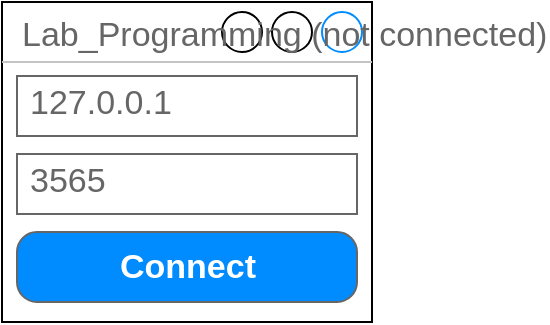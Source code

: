 <mxfile version="10.7.5" type="device"><diagram name="Connect Window" id="2cc2dc42-3aac-f2a9-1cec-7a8b7cbee084"><mxGraphModel dx="1400" dy="755" grid="1" gridSize="10" guides="1" tooltips="1" connect="1" arrows="1" fold="1" page="1" pageScale="1" pageWidth="1100" pageHeight="850" background="#ffffff" math="0" shadow="0"><root><mxCell id="0"/><mxCell id="1" parent="0"/><mxCell id="_SI0xYBLDwgT2PBkYXC6-1" value="Lab_Programming (not connected)" style="strokeWidth=1;shadow=0;dashed=0;align=center;html=1;shape=mxgraph.mockup.containers.window;align=left;verticalAlign=top;spacingLeft=8;strokeColor2=#008cff;strokeColor3=#c4c4c4;fontColor=#666666;fillColor=#ffffff;mainText=;fontSize=17;labelBackgroundColor=none;" vertex="1" parent="1"><mxGeometry x="455" y="345" width="185" height="160" as="geometry"/></mxCell><mxCell id="WxHlLkSTPdn9kwQNUk0C-4" value="3565" style="strokeWidth=1;shadow=0;dashed=0;align=center;html=1;shape=mxgraph.mockup.text.textBox;fillColor=#ffffff;fontColor=#666666;align=left;fontSize=17;spacingLeft=4;spacingTop=-3;strokeColor=#666666;mainText=" vertex="1" parent="1"><mxGeometry x="462.5" y="421" width="170" height="30" as="geometry"/></mxCell><mxCell id="WxHlLkSTPdn9kwQNUk0C-6" value="Connect" style="strokeWidth=1;shadow=0;dashed=0;align=center;html=1;shape=mxgraph.mockup.buttons.button;strokeColor=#666666;fontColor=#ffffff;mainText=;buttonStyle=round;fontSize=17;fontStyle=1;fillColor=#008cff;whiteSpace=wrap;" vertex="1" parent="1"><mxGeometry x="462.5" y="460" width="170" height="35" as="geometry"/></mxCell><mxCell id="WxHlLkSTPdn9kwQNUk0C-3" value="127.0.0.1&lt;br&gt;" style="strokeWidth=1;shadow=0;dashed=0;align=center;html=1;shape=mxgraph.mockup.text.textBox;fillColor=#ffffff;fontColor=#666666;align=left;fontSize=17;spacingLeft=4;spacingTop=-3;strokeColor=#666666;mainText=" vertex="1" parent="1"><mxGeometry x="462.5" y="382" width="170" height="30" as="geometry"/></mxCell></root></mxGraphModel></diagram><diagram name="Main Window (not logged in)" id="1pri1nLBdrMn8fLoaGBf"><mxGraphModel dx="1400" dy="755" grid="1" gridSize="10" guides="1" tooltips="1" connect="1" arrows="1" fold="1" page="1" pageScale="1" pageWidth="1100" pageHeight="850" background="#ffffff" math="0" shadow="0"><root><mxCell id="fZoVY0txiPvGzkS2jVmz-0"/><mxCell id="fZoVY0txiPvGzkS2jVmz-1" parent="fZoVY0txiPvGzkS2jVmz-0"/><mxCell id="fZoVY0txiPvGzkS2jVmz-2" value="Lab_Programming (not logged in)" style="strokeWidth=1;shadow=0;dashed=0;align=center;html=1;shape=mxgraph.mockup.containers.window;align=left;verticalAlign=top;spacingLeft=8;strokeColor2=#008cff;strokeColor3=#c4c4c4;fontColor=#666666;fillColor=#ffffff;mainText=;fontSize=17;labelBackgroundColor=none;" vertex="1" parent="fZoVY0txiPvGzkS2jVmz-1"><mxGeometry x="20" y="20" width="1060" height="810" as="geometry"/></mxCell><mxCell id="j1vATc0kbdT9ujCcf26L-0" value="" style="strokeWidth=1;shadow=0;dashed=0;align=center;html=1;shape=mxgraph.mockup.forms.rrect;rSize=0;strokeColor=#999999;fillColor=#ffffff;" vertex="1" parent="fZoVY0txiPvGzkS2jVmz-1"><mxGeometry x="20" y="50" width="1060" height="30" as="geometry"/></mxCell><mxCell id="j1vATc0kbdT9ujCcf26L-1" value="File&lt;br&gt;" style="strokeColor=inherit;fillColor=inherit;gradientColor=inherit;strokeWidth=1;shadow=0;dashed=0;align=center;html=1;shape=mxgraph.mockup.forms.rrect;rSize=0;fontSize=17;fontColor=#666666;" vertex="1" parent="j1vATc0kbdT9ujCcf26L-0"><mxGeometry width="90" height="30" as="geometry"/></mxCell><mxCell id="j1vATc0kbdT9ujCcf26L-2" value="Help" style="strokeColor=inherit;fillColor=inherit;gradientColor=inherit;strokeWidth=1;shadow=0;dashed=0;align=center;html=1;shape=mxgraph.mockup.forms.rrect;rSize=0;fontSize=17;fontColor=#666666;" vertex="1" parent="j1vATc0kbdT9ujCcf26L-0"><mxGeometry x="88" width="102" height="30" as="geometry"/></mxCell><mxCell id="j1vATc0kbdT9ujCcf26L-10" value="" style="strokeWidth=1;shadow=0;dashed=0;align=center;html=1;shape=mxgraph.mockup.containers.marginRect2;rectMarginTop=32;strokeColor=#666666;fillColor=#ffffff;gradientColor=none;" vertex="1" parent="fZoVY0txiPvGzkS2jVmz-1"><mxGeometry x="30" y="100" width="730" height="720" as="geometry"/></mxCell><mxCell id="j1vATc0kbdT9ujCcf26L-12" value="List&lt;br&gt;" style="strokeWidth=1;shadow=0;dashed=0;align=center;html=1;shape=mxgraph.mockup.containers.rrect;rSize=0;fontSize=17;fontColor=#666666;strokeColor=#666666;fillColor=#FFFFFF;" vertex="1" parent="j1vATc0kbdT9ujCcf26L-10"><mxGeometry width="60" height="25" relative="1" as="geometry"><mxPoint x="75" as="offset"/></mxGeometry></mxCell><mxCell id="j1vATc0kbdT9ujCcf26L-14" value="" style="strokeWidth=1;shadow=0;dashed=0;align=center;html=1;shape=mxgraph.mockup.containers.topButton;rSize=5;strokeColor=#008cff;fillColor=#008cff;gradientColor=none;resizeWidth=1;movable=0;deletable=1;" vertex="1" parent="j1vATc0kbdT9ujCcf26L-10"><mxGeometry width="730" height="7" relative="1" as="geometry"><mxPoint y="25" as="offset"/></mxGeometry></mxCell><mxCell id="j1vATc0kbdT9ujCcf26L-11" value="Map" style="strokeColor=#008CFF;fillColor=#008CFF;gradientColor=inherit;strokeWidth=1;shadow=0;dashed=0;align=center;html=1;shape=mxgraph.mockup.containers.rrect;rSize=0;fontSize=17;fontColor=#FFFFFF;gradientColor=none;" vertex="1" parent="j1vATc0kbdT9ujCcf26L-10"><mxGeometry width="60" height="25" relative="1" as="geometry"><mxPoint x="10" as="offset"/></mxGeometry></mxCell><mxCell id="8aASlIM3Zq9LBH6LRAbH-0" value="" style="verticalLabelPosition=bottom;shadow=0;dashed=0;align=center;html=1;verticalAlign=top;strokeWidth=1;shape=mxgraph.mockup.markup.line;strokeColor=#999999;fillColor=#FFFFFF;fontSize=17;fontColor=#666666;" vertex="1" parent="j1vATc0kbdT9ujCcf26L-10"><mxGeometry y="355" width="730" height="20" as="geometry"/></mxCell><mxCell id="8aASlIM3Zq9LBH6LRAbH-3" value="" style="verticalLabelPosition=bottom;shadow=0;dashed=0;align=center;html=1;verticalAlign=top;strokeWidth=1;shape=mxgraph.mockup.markup.line;strokeColor=#999999;direction=north;fillColor=#FFFFFF;fontSize=17;fontColor=#666666;" vertex="1" parent="j1vATc0kbdT9ujCcf26L-10"><mxGeometry x="355" y="30" width="20" height="690" as="geometry"/></mxCell><mxCell id="8aASlIM3Zq9LBH6LRAbH-4" value="" style="verticalLabelPosition=bottom;shadow=0;dashed=0;align=center;html=1;verticalAlign=top;strokeWidth=1;shape=mxgraph.mockup.graphics.simpleIcon;strokeColor=#999999;fillColor=#ffffff;fontSize=17;fontColor=#666666;" vertex="1" parent="j1vATc0kbdT9ujCcf26L-10"><mxGeometry x="180" y="240" width="50" height="50" as="geometry"/></mxCell><mxCell id="8aASlIM3Zq9LBH6LRAbH-5" value="oaoaoa" style="text;html=1;strokeColor=none;fillColor=none;align=center;verticalAlign=middle;whiteSpace=wrap;rounded=0;fontSize=17;fontColor=#666666;" vertex="1" parent="j1vATc0kbdT9ujCcf26L-10"><mxGeometry x="185" y="290" width="40" height="20" as="geometry"/></mxCell><mxCell id="2MqLQjdddtAcb4mH-GXP-2" value="" style="shape=mxgraph.mockup.containers.marginRect;rectMarginTop=10;strokeColor=#666666;fillColor=#ffffff;strokeWidth=1;dashed=0;rounded=1;arcSize=5;recursiveResize=0;fontColor=#666666;" vertex="1" parent="fZoVY0txiPvGzkS2jVmz-1"><mxGeometry x="790" y="100" width="280" height="90" as="geometry"/></mxCell><mxCell id="2MqLQjdddtAcb4mH-GXP-4" value="Current user: &amp;lt;anonymous&amp;gt;" style="text;html=1;strokeColor=none;fillColor=none;align=left;verticalAlign=middle;whiteSpace=wrap;rounded=0;fontColor=#666666;" vertex="1" parent="fZoVY0txiPvGzkS2jVmz-1"><mxGeometry x="800" y="120" width="260" height="20" as="geometry"/></mxCell><mxCell id="2MqLQjdddtAcb4mH-GXP-5" value="Change user" style="strokeWidth=1;shadow=0;dashed=0;align=center;html=1;shape=mxgraph.mockup.buttons.button;strokeColor=#666666;fontColor=#ffffff;mainText=;buttonStyle=round;fontSize=17;fontStyle=1;fillColor=#008cff;whiteSpace=wrap;" vertex="1" parent="fZoVY0txiPvGzkS2jVmz-1"><mxGeometry x="800" y="150" width="260" height="30" as="geometry"/></mxCell><mxCell id="s3PyNT1RtB8e3w7yZ6so-0" value="" style="shape=mxgraph.mockup.containers.marginRect;rectMarginTop=10;strokeColor=#666666;fillColor=#ffffff;strokeWidth=1;dashed=0;rounded=1;arcSize=5;recursiveResize=0;fontColor=#666666;" vertex="1" parent="fZoVY0txiPvGzkS2jVmz-1"><mxGeometry x="770" y="100" width="300" height="90" as="geometry"/></mxCell><mxCell id="s3PyNT1RtB8e3w7yZ6so-1" value="Add element" style="strokeWidth=1;shadow=0;dashed=0;align=center;html=1;shape=mxgraph.mockup.buttons.button;strokeColor=#666666;fontColor=#ffffff;mainText=;buttonStyle=round;fontSize=17;fontStyle=1;fillColor=#008cff;whiteSpace=wrap;" vertex="1" parent="fZoVY0txiPvGzkS2jVmz-1"><mxGeometry x="770" y="250" width="300" height="40" as="geometry"/></mxCell><mxCell id="s3PyNT1RtB8e3w7yZ6so-2" value="Remove element" style="strokeWidth=1;shadow=0;dashed=0;align=center;html=1;shape=mxgraph.mockup.buttons.button;strokeColor=#666666;fontColor=#ffffff;mainText=;buttonStyle=round;fontSize=17;fontStyle=1;fillColor=#008cff;whiteSpace=wrap;" vertex="1" parent="fZoVY0txiPvGzkS2jVmz-1"><mxGeometry x="770" y="300" width="300" height="40" as="geometry"/></mxCell><mxCell id="s3PyNT1RtB8e3w7yZ6so-3" value="Remove lower elements" style="strokeWidth=1;shadow=0;dashed=0;align=center;html=1;shape=mxgraph.mockup.buttons.button;strokeColor=#666666;fontColor=#ffffff;mainText=;buttonStyle=round;fontSize=17;fontStyle=1;fillColor=#008cff;whiteSpace=wrap;" vertex="1" parent="fZoVY0txiPvGzkS2jVmz-1"><mxGeometry x="770" y="350" width="300" height="40" as="geometry"/></mxCell><mxCell id="s3PyNT1RtB8e3w7yZ6so-4" value="Remove greater elements" style="strokeWidth=1;shadow=0;dashed=0;align=center;html=1;shape=mxgraph.mockup.buttons.button;strokeColor=#666666;fontColor=#ffffff;mainText=;buttonStyle=round;fontSize=17;fontStyle=1;fillColor=#008cff;whiteSpace=wrap;" vertex="1" parent="fZoVY0txiPvGzkS2jVmz-1"><mxGeometry x="770" y="400" width="300" height="40" as="geometry"/></mxCell><mxCell id="s3PyNT1RtB8e3w7yZ6so-5" value="Collection information" style="strokeWidth=1;shadow=0;dashed=0;align=center;html=1;shape=mxgraph.mockup.buttons.button;strokeColor=#666666;fontColor=#ffffff;mainText=;buttonStyle=round;fontSize=17;fontStyle=1;fillColor=#008cff;whiteSpace=wrap;" vertex="1" parent="fZoVY0txiPvGzkS2jVmz-1"><mxGeometry x="770" y="200" width="300" height="40" as="geometry"/></mxCell><mxCell id="6wy1Dr3ax2GsNPxn8rQg-0" value="Current user: &amp;lt;anonymous&amp;gt;" style="text;html=1;strokeColor=none;fillColor=none;align=left;verticalAlign=middle;whiteSpace=wrap;rounded=0;fontColor=#666666;" vertex="1" parent="fZoVY0txiPvGzkS2jVmz-1"><mxGeometry x="780" y="120" width="280" height="20" as="geometry"/></mxCell><mxCell id="6wy1Dr3ax2GsNPxn8rQg-1" value="Change user" style="strokeWidth=1;shadow=0;dashed=0;align=center;html=1;shape=mxgraph.mockup.buttons.button;strokeColor=#666666;fontColor=#ffffff;mainText=;buttonStyle=round;fontSize=17;fontStyle=1;fillColor=#008cff;whiteSpace=wrap;" vertex="1" parent="fZoVY0txiPvGzkS2jVmz-1"><mxGeometry x="780" y="150" width="280" height="30" as="geometry"/></mxCell></root></mxGraphModel></diagram><diagram name="Main Window" id="mJ7F1yQ6FYLH4IkzP14G"><mxGraphModel dx="480" dy="259" grid="1" gridSize="10" guides="1" tooltips="1" connect="1" arrows="1" fold="1" page="1" pageScale="1" pageWidth="1100" pageHeight="850" background="#ffffff" math="0" shadow="0"><root><mxCell id="d0TpRYed9eCvetHtlOiZ-0"/><mxCell id="d0TpRYed9eCvetHtlOiZ-1" parent="d0TpRYed9eCvetHtlOiZ-0"/><mxCell id="d0TpRYed9eCvetHtlOiZ-2" value="Lab_Programming (ProgMiner)" style="strokeWidth=1;shadow=0;dashed=0;align=center;html=1;shape=mxgraph.mockup.containers.window;align=left;verticalAlign=top;spacingLeft=8;strokeColor2=#008cff;strokeColor3=#c4c4c4;fontColor=#666666;fillColor=#ffffff;mainText=;fontSize=17;labelBackgroundColor=none;" vertex="1" parent="d0TpRYed9eCvetHtlOiZ-1"><mxGeometry x="20" y="20" width="1060" height="810" as="geometry"/></mxCell><mxCell id="d0TpRYed9eCvetHtlOiZ-3" value="" style="strokeWidth=1;shadow=0;dashed=0;align=center;html=1;shape=mxgraph.mockup.forms.rrect;rSize=0;strokeColor=#999999;fillColor=#ffffff;" vertex="1" parent="d0TpRYed9eCvetHtlOiZ-1"><mxGeometry x="20" y="50" width="1060" height="30" as="geometry"/></mxCell><mxCell id="d0TpRYed9eCvetHtlOiZ-4" value="File&lt;br&gt;" style="strokeColor=inherit;fillColor=inherit;gradientColor=inherit;strokeWidth=1;shadow=0;dashed=0;align=center;html=1;shape=mxgraph.mockup.forms.rrect;rSize=0;fontSize=17;fontColor=#666666;" vertex="1" parent="d0TpRYed9eCvetHtlOiZ-3"><mxGeometry width="90" height="30" as="geometry"/></mxCell><mxCell id="d0TpRYed9eCvetHtlOiZ-5" value="Help" style="strokeColor=inherit;fillColor=inherit;gradientColor=inherit;strokeWidth=1;shadow=0;dashed=0;align=center;html=1;shape=mxgraph.mockup.forms.rrect;rSize=0;fontSize=17;fontColor=#666666;" vertex="1" parent="d0TpRYed9eCvetHtlOiZ-3"><mxGeometry x="88" width="102" height="30" as="geometry"/></mxCell><mxCell id="d0TpRYed9eCvetHtlOiZ-6" value="" style="strokeWidth=1;shadow=0;dashed=0;align=center;html=1;shape=mxgraph.mockup.containers.marginRect2;rectMarginTop=32;strokeColor=#666666;fillColor=#ffffff;gradientColor=none;" vertex="1" parent="d0TpRYed9eCvetHtlOiZ-1"><mxGeometry x="30" y="100" width="730" height="720" as="geometry"/></mxCell><mxCell id="d0TpRYed9eCvetHtlOiZ-7" value="List&lt;br&gt;" style="strokeWidth=1;shadow=0;dashed=0;align=center;html=1;shape=mxgraph.mockup.containers.rrect;rSize=0;fontSize=17;fontColor=#FFFFFF;strokeColor=#008CFF;fillColor=#008CFF;" vertex="1" parent="d0TpRYed9eCvetHtlOiZ-6"><mxGeometry width="60" height="25" relative="1" as="geometry"><mxPoint x="75" as="offset"/></mxGeometry></mxCell><mxCell id="d0TpRYed9eCvetHtlOiZ-8" value="" style="strokeWidth=1;shadow=0;dashed=0;align=center;html=1;shape=mxgraph.mockup.containers.topButton;rSize=5;strokeColor=#008cff;fillColor=#008cff;gradientColor=none;resizeWidth=1;movable=0;deletable=1;" vertex="1" parent="d0TpRYed9eCvetHtlOiZ-6"><mxGeometry width="730" height="7" relative="1" as="geometry"><mxPoint y="25" as="offset"/></mxGeometry></mxCell><mxCell id="d0TpRYed9eCvetHtlOiZ-9" value="Map" style="strokeColor=#666666;fillColor=#FFFFFF;gradientColor=inherit;strokeWidth=1;shadow=0;dashed=0;align=center;html=1;shape=mxgraph.mockup.containers.rrect;rSize=0;fontSize=17;fontColor=#666666;gradientColor=none;" vertex="1" parent="d0TpRYed9eCvetHtlOiZ-6"><mxGeometry width="60" height="25" relative="1" as="geometry"><mxPoint x="10" as="offset"/></mxGeometry></mxCell><mxCell id="ANlEH88L2S9Uc6YS_Bjr-5" value="&lt;table border=&quot;1&quot; width=&quot;100%&quot; cellpadding=&quot;4&quot; style=&quot;width: 100% ; height: 100% ; border-collapse: collapse&quot;&gt;&lt;tbody&gt;&lt;tr style=&quot;background-color: #a7c942 ; color: #ffffff ; border: 1px solid #98bf21&quot;&gt;&lt;th align=&quot;left&quot;&gt;Name&lt;/th&gt;&lt;th align=&quot;left&quot;&gt;Volume&lt;/th&gt;&lt;th align=&quot;left&quot;&gt;Creating time&lt;/th&gt;&lt;td&gt;&lt;b&gt;Position&lt;/b&gt;&lt;/td&gt;&lt;td&gt;&lt;b&gt;Lives&lt;/b&gt;&lt;/td&gt;&lt;td&gt;&lt;b&gt;Items&lt;/b&gt;&lt;/td&gt;&lt;/tr&gt;&lt;tr&gt;&lt;td&gt;oaoaoa&lt;/td&gt;&lt;td&gt;3.22&lt;/td&gt;&lt;td&gt;11 Sep 2001 13:37:43&lt;/td&gt;&lt;td&gt;(23, 24, 53.3)&lt;/td&gt;&lt;td&gt;&lt;br&gt;&lt;/td&gt;&lt;td&gt;&amp;nbsp; &amp;nbsp; &amp;nbsp; &amp;nbsp; &amp;nbsp; &amp;nbsp;&amp;nbsp;&lt;/td&gt;&lt;/tr&gt;&lt;tr&gt;&lt;td&gt;&lt;br&gt;&lt;/td&gt;&lt;td&gt;&lt;br&gt;&lt;/td&gt;&lt;td&gt;&lt;br&gt;&lt;/td&gt;&lt;td&gt;&lt;br&gt;&lt;/td&gt;&lt;td&gt;&lt;br&gt;&lt;/td&gt;&lt;td&gt;&lt;br&gt;&lt;/td&gt;&lt;/tr&gt;&lt;tr&gt;&lt;td&gt;&lt;br&gt;&lt;/td&gt;&lt;td&gt;&lt;br&gt;&lt;/td&gt;&lt;td&gt;&lt;br&gt;&lt;/td&gt;&lt;td&gt;&lt;br&gt;&lt;/td&gt;&lt;td&gt;&lt;br&gt;&lt;/td&gt;&lt;td&gt;&lt;br&gt;&lt;/td&gt;&lt;/tr&gt;&lt;tr&gt;&lt;td&gt;&lt;br&gt;&lt;/td&gt;&lt;td&gt;&lt;br&gt;&lt;/td&gt;&lt;td&gt;&lt;br&gt;&lt;/td&gt;&lt;td&gt;&lt;br&gt;&lt;/td&gt;&lt;td&gt;&lt;br&gt;&lt;/td&gt;&lt;td&gt;&lt;br&gt;&lt;/td&gt;&lt;/tr&gt;&lt;tr&gt;&lt;td&gt;&lt;br&gt;&lt;/td&gt;&lt;td&gt;&lt;br&gt;&lt;/td&gt;&lt;td&gt;&lt;br&gt;&lt;/td&gt;&lt;td&gt;&lt;br&gt;&lt;/td&gt;&lt;td&gt;&lt;br&gt;&lt;/td&gt;&lt;td&gt;&lt;br&gt;&lt;/td&gt;&lt;/tr&gt;&lt;tr&gt;&lt;td&gt;&lt;br&gt;&lt;/td&gt;&lt;td&gt;&lt;br&gt;&lt;/td&gt;&lt;td&gt;&lt;br&gt;&lt;/td&gt;&lt;td&gt;&lt;br&gt;&lt;/td&gt;&lt;td&gt;&lt;br&gt;&lt;/td&gt;&lt;td&gt;&lt;br&gt;&lt;/td&gt;&lt;/tr&gt;&lt;tr&gt;&lt;td&gt;&lt;br&gt;&lt;/td&gt;&lt;td&gt;&lt;br&gt;&lt;/td&gt;&lt;td&gt;&lt;br&gt;&lt;/td&gt;&lt;td&gt;&lt;br&gt;&lt;/td&gt;&lt;td&gt;&lt;br&gt;&lt;/td&gt;&lt;td&gt;&lt;br&gt;&lt;/td&gt;&lt;/tr&gt;&lt;tr&gt;&lt;td&gt;&lt;br&gt;&lt;/td&gt;&lt;td&gt;&lt;br&gt;&lt;/td&gt;&lt;td&gt;&lt;br&gt;&lt;/td&gt;&lt;td&gt;&lt;br&gt;&lt;/td&gt;&lt;td&gt;&lt;br&gt;&lt;/td&gt;&lt;td&gt;&lt;br&gt;&lt;/td&gt;&lt;/tr&gt;&lt;tr&gt;&lt;td&gt;&lt;br&gt;&lt;/td&gt;&lt;td&gt;&lt;br&gt;&lt;/td&gt;&lt;td&gt;&lt;br&gt;&lt;/td&gt;&lt;td&gt;&lt;br&gt;&lt;/td&gt;&lt;td&gt;&lt;br&gt;&lt;/td&gt;&lt;td&gt;&lt;br&gt;&lt;/td&gt;&lt;/tr&gt;&lt;tr&gt;&lt;td&gt;&lt;br&gt;&lt;/td&gt;&lt;td&gt;&lt;br&gt;&lt;/td&gt;&lt;td&gt;&lt;br&gt;&lt;/td&gt;&lt;td&gt;&lt;br&gt;&lt;/td&gt;&lt;td&gt;&lt;br&gt;&lt;/td&gt;&lt;td&gt;&lt;br&gt;&lt;/td&gt;&lt;/tr&gt;&lt;tr&gt;&lt;td&gt;&lt;br&gt;&lt;/td&gt;&lt;td&gt;&lt;br&gt;&lt;/td&gt;&lt;td&gt;&lt;br&gt;&lt;/td&gt;&lt;td&gt;&lt;br&gt;&lt;/td&gt;&lt;td&gt;&lt;br&gt;&lt;/td&gt;&lt;td&gt;&lt;br&gt;&lt;/td&gt;&lt;/tr&gt;&lt;tr&gt;&lt;td&gt;&lt;br&gt;&lt;/td&gt;&lt;td&gt;&lt;br&gt;&lt;/td&gt;&lt;td&gt;&lt;br&gt;&lt;/td&gt;&lt;td&gt;&lt;br&gt;&lt;/td&gt;&lt;td&gt;&lt;br&gt;&lt;/td&gt;&lt;td&gt;&lt;br&gt;&lt;/td&gt;&lt;/tr&gt;&lt;/tbody&gt;&lt;/table&gt;" style="text;html=1;strokeColor=#c0c0c0;fillColor=#ffffff;overflow=fill;rounded=0;fontSize=17;fontColor=#666666;align=left;" vertex="1" parent="d0TpRYed9eCvetHtlOiZ-6"><mxGeometry x="10" y="40" width="710" height="670" as="geometry"/></mxCell><mxCell id="2hhysi-gXitu3SIY7lwI-0" value="" style="strokeWidth=1;shadow=0;dashed=0;align=center;html=1;shape=mxgraph.mockup.forms.rrect;rSize=0;fillColor=#eeeeee;strokeColor=#999999;gradientColor=#cccccc;align=left;spacingLeft=4;fontSize=17;fontColor=#666666;labelPosition=right;" vertex="1" parent="d0TpRYed9eCvetHtlOiZ-6"><mxGeometry x="590" y="110" width="15" height="15" as="geometry"/></mxCell><mxCell id="2hhysi-gXitu3SIY7lwI-5" value="Items" style="strokeWidth=1;shadow=0;dashed=0;align=center;html=1;shape=mxgraph.mockup.buttons.button;strokeColor=#666666;fontColor=#ffffff;mainText=;buttonStyle=round;fontSize=17;fontStyle=1;fillColor=#008cff;whiteSpace=wrap;" vertex="1" parent="d0TpRYed9eCvetHtlOiZ-6"><mxGeometry x="640" y="100" width="70" height="35" as="geometry"/></mxCell><mxCell id="d0TpRYed9eCvetHtlOiZ-10" value="" style="shape=mxgraph.mockup.containers.marginRect;rectMarginTop=10;strokeColor=#666666;fillColor=#ffffff;strokeWidth=1;dashed=0;rounded=1;arcSize=5;recursiveResize=0;fontColor=#666666;" vertex="1" parent="d0TpRYed9eCvetHtlOiZ-1"><mxGeometry x="770" y="100" width="300" height="90" as="geometry"/></mxCell><mxCell id="d0TpRYed9eCvetHtlOiZ-11" value="Current user: ProgMiner" style="text;html=1;strokeColor=none;fillColor=none;align=left;verticalAlign=middle;whiteSpace=wrap;rounded=0;fontColor=#666666;" vertex="1" parent="d0TpRYed9eCvetHtlOiZ-1"><mxGeometry x="780" y="120" width="280" height="20" as="geometry"/></mxCell><mxCell id="d0TpRYed9eCvetHtlOiZ-12" value="Change user" style="strokeWidth=1;shadow=0;dashed=0;align=center;html=1;shape=mxgraph.mockup.buttons.button;strokeColor=#666666;fontColor=#ffffff;mainText=;buttonStyle=round;fontSize=17;fontStyle=1;fillColor=#008cff;whiteSpace=wrap;" vertex="1" parent="d0TpRYed9eCvetHtlOiZ-1"><mxGeometry x="780" y="150" width="280" height="30" as="geometry"/></mxCell><mxCell id="d0TpRYed9eCvetHtlOiZ-13" value="Add element" style="strokeWidth=1;shadow=0;dashed=0;align=center;html=1;shape=mxgraph.mockup.buttons.button;strokeColor=#666666;fontColor=#ffffff;mainText=;buttonStyle=round;fontSize=17;fontStyle=1;fillColor=#008cff;whiteSpace=wrap;" vertex="1" parent="d0TpRYed9eCvetHtlOiZ-1"><mxGeometry x="770" y="250" width="300" height="40" as="geometry"/></mxCell><mxCell id="d0TpRYed9eCvetHtlOiZ-14" value="Remove element" style="strokeWidth=1;shadow=0;dashed=0;align=center;html=1;shape=mxgraph.mockup.buttons.button;strokeColor=#666666;fontColor=#ffffff;mainText=;buttonStyle=round;fontSize=17;fontStyle=1;fillColor=#008cff;whiteSpace=wrap;" vertex="1" parent="d0TpRYed9eCvetHtlOiZ-1"><mxGeometry x="770" y="300" width="300" height="40" as="geometry"/></mxCell><mxCell id="d0TpRYed9eCvetHtlOiZ-15" value="Remove lower elements" style="strokeWidth=1;shadow=0;dashed=0;align=center;html=1;shape=mxgraph.mockup.buttons.button;strokeColor=#666666;fontColor=#ffffff;mainText=;buttonStyle=round;fontSize=17;fontStyle=1;fillColor=#008cff;whiteSpace=wrap;" vertex="1" parent="d0TpRYed9eCvetHtlOiZ-1"><mxGeometry x="770" y="350" width="300" height="40" as="geometry"/></mxCell><mxCell id="d0TpRYed9eCvetHtlOiZ-16" value="Remove greater elements" style="strokeWidth=1;shadow=0;dashed=0;align=center;html=1;shape=mxgraph.mockup.buttons.button;strokeColor=#666666;fontColor=#ffffff;mainText=;buttonStyle=round;fontSize=17;fontStyle=1;fillColor=#008cff;whiteSpace=wrap;" vertex="1" parent="d0TpRYed9eCvetHtlOiZ-1"><mxGeometry x="770" y="400" width="300" height="40" as="geometry"/></mxCell><mxCell id="d0TpRYed9eCvetHtlOiZ-17" value="Collection information" style="strokeWidth=1;shadow=0;dashed=0;align=center;html=1;shape=mxgraph.mockup.buttons.button;strokeColor=#666666;fontColor=#ffffff;mainText=;buttonStyle=round;fontSize=17;fontStyle=1;fillColor=#008cff;whiteSpace=wrap;" vertex="1" parent="d0TpRYed9eCvetHtlOiZ-1"><mxGeometry x="770" y="200" width="300" height="40" as="geometry"/></mxCell></root></mxGraphModel></diagram></mxfile>
